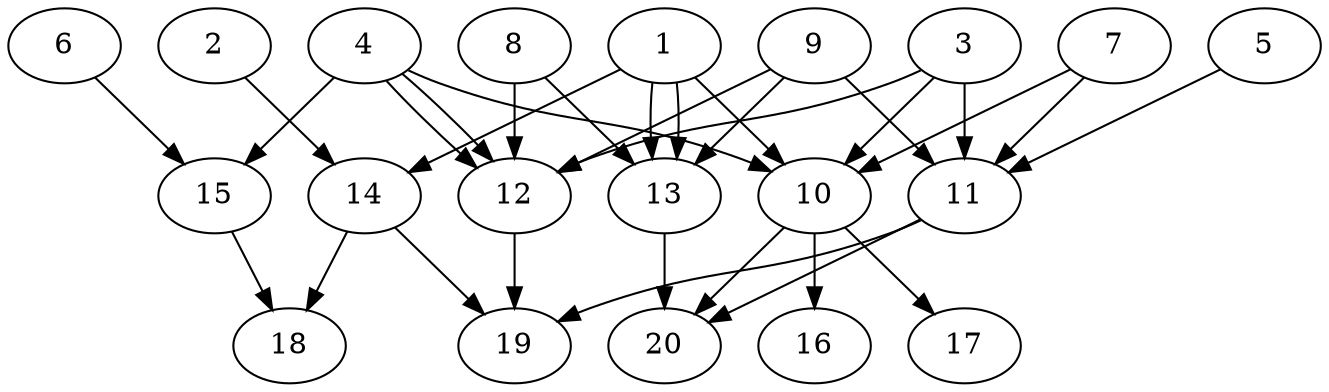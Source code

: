 // DAG automatically generated by daggen at Thu Oct  3 13:58:43 2019
// ./daggen --dot -n 20 --ccr 0.4 --fat 0.7 --regular 0.7 --density 0.6 --mindata 5242880 --maxdata 52428800 
digraph G {
  1 [size="121269760", alpha="0.11", expect_size="48507904"] 
  1 -> 10 [size ="48507904"]
  1 -> 13 [size ="48507904"]
  1 -> 13 [size ="48507904"]
  1 -> 14 [size ="48507904"]
  2 [size="68451840", alpha="0.18", expect_size="27380736"] 
  2 -> 14 [size ="27380736"]
  3 [size="116416000", alpha="0.10", expect_size="46566400"] 
  3 -> 10 [size ="46566400"]
  3 -> 11 [size ="46566400"]
  3 -> 12 [size ="46566400"]
  4 [size="36659200", alpha="0.19", expect_size="14663680"] 
  4 -> 10 [size ="14663680"]
  4 -> 12 [size ="14663680"]
  4 -> 12 [size ="14663680"]
  4 -> 15 [size ="14663680"]
  5 [size="46315520", alpha="0.12", expect_size="18526208"] 
  5 -> 11 [size ="18526208"]
  6 [size="65766400", alpha="0.00", expect_size="26306560"] 
  6 -> 15 [size ="26306560"]
  7 [size="130060800", alpha="0.03", expect_size="52024320"] 
  7 -> 10 [size ="52024320"]
  7 -> 11 [size ="52024320"]
  8 [size="62338560", alpha="0.02", expect_size="24935424"] 
  8 -> 12 [size ="24935424"]
  8 -> 13 [size ="24935424"]
  9 [size="52175360", alpha="0.15", expect_size="20870144"] 
  9 -> 11 [size ="20870144"]
  9 -> 12 [size ="20870144"]
  9 -> 13 [size ="20870144"]
  10 [size="38848000", alpha="0.00", expect_size="15539200"] 
  10 -> 16 [size ="15539200"]
  10 -> 17 [size ="15539200"]
  10 -> 20 [size ="15539200"]
  11 [size="51484160", alpha="0.17", expect_size="20593664"] 
  11 -> 19 [size ="20593664"]
  11 -> 20 [size ="20593664"]
  12 [size="113687040", alpha="0.10", expect_size="45474816"] 
  12 -> 19 [size ="45474816"]
  13 [size="100761600", alpha="0.17", expect_size="40304640"] 
  13 -> 20 [size ="40304640"]
  14 [size="39063040", alpha="0.03", expect_size="15625216"] 
  14 -> 18 [size ="15625216"]
  14 -> 19 [size ="15625216"]
  15 [size="33843200", alpha="0.05", expect_size="13537280"] 
  15 -> 18 [size ="13537280"]
  16 [size="107271680", alpha="0.02", expect_size="42908672"] 
  17 [size="108592640", alpha="0.07", expect_size="43437056"] 
  18 [size="126110720", alpha="0.19", expect_size="50444288"] 
  19 [size="21967360", alpha="0.08", expect_size="8786944"] 
  20 [size="109416960", alpha="0.12", expect_size="43766784"] 
}
